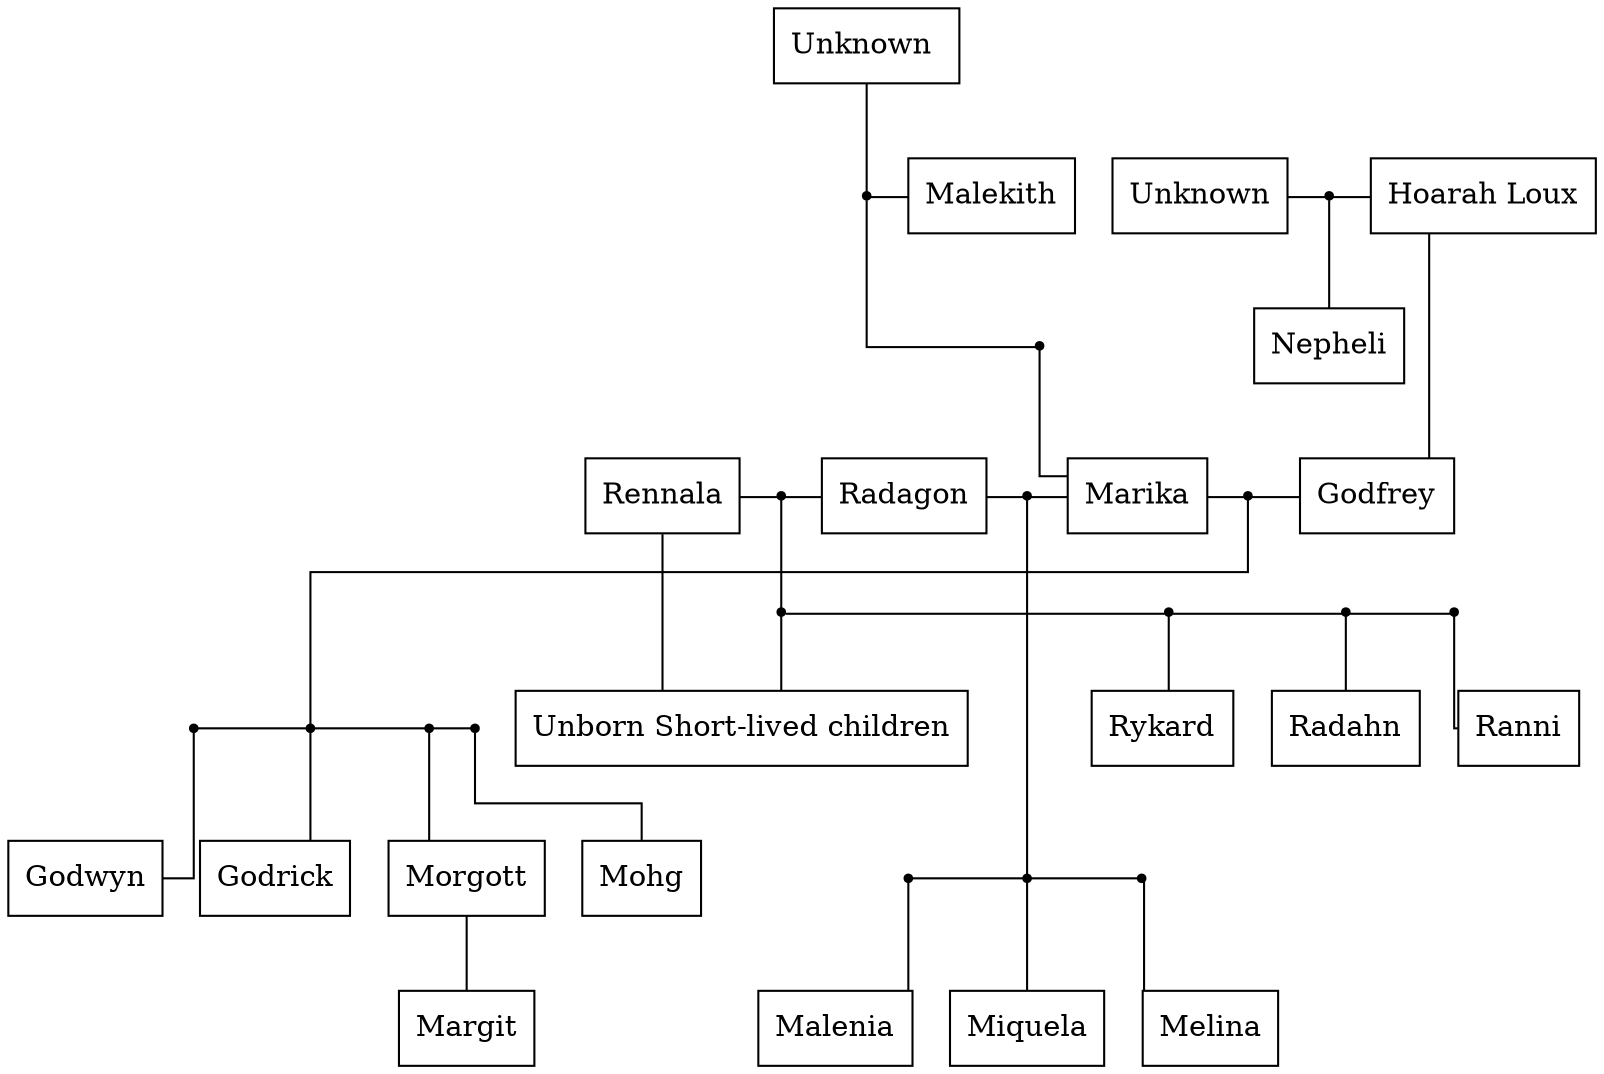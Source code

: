 digraph simpsons {  
  edge [dir = none];
  graph [splines = ortho];

  subgraph Generationstart {
    rank = same
    "Unknown " [shape = box]
  }

  subgraph Generation0 {
    rank = same

    Malekith [shape = box]
    UnknownSon [shape = point]

    Unknown [shape = box]
    "Hoarah Loux" [shape = box]
    UnknownandHoarah [shape = point]
    Unknown -> UnknownandHoarah
    UnknownandHoarah -> "Hoarah Loux"
  }
  UnknownSon -> Malekith
  "Unknown " -> UnknownSon 
  
  subgraph Generation0Children {
    rank = same
    MarikaPoint [shape = point] 
    Nepheli [shape = box]
  }
  UnknownandHoarah -> Nepheli
  "Hoarah Loux" -> Godfrey
  UnknownSon -> MarikaPoint
  MarikaPoint -> Marika


  subgraph Generation1 {
    rank = same
    
    Godfrey [shape = box]
    GodfreyAndMarika [shape = point]
    Marika [shape = box]
    Radagon [shape = box]
    RadagonAndRennala [shape = point]
    Rennala [shape = box]
    RadagonAndMarika [shape = point]
  }
  Radagon -> RadagonAndMarika
  RadagonAndMarika -> Marika
  Rennala -> RadagonAndRennala
  RadagonAndRennala -> Radagon
  Marika -> GodfreyAndMarika
  GodfreyAndMarika -> Godfrey



  subgraph Generation1Children {
    rank = same
    RykardPoint [shape = point]
    RadahnPoint [shape = point]
    RanniPoint [shape = point]
    UnbornPoint [shape = point]
  }
  RadagonAndRennala -> UnbornPoint
  UnbornPoint -> RykardPoint
  RykardPoint -> RadahnPoint
  RadahnPoint -> RanniPoint
  Rennala -> "Unborn Short-lived children"
  GodfreyAndMarika -> GodrickPoint

  subgraph G2 {
    rank = same
    Rykard [shape = box]
    Radahn [shape = box]
    Ranni [shape = box]
    "Unborn Short-lived children" [shape = box]
    GodwynPoint [shape = point]
    GodrickPoint [shape = point]
    MorgottPoint [shape = point]
    MohgPoint [shape = point]
  }
  RanniPoint -> Ranni
  UnbornPoint -> "Unborn Short-lived children"
  RadahnPoint -> Radahn
  RykardPoint -> Rykard
  GodwynPoint -> GodrickPoint
  GodrickPoint -> MorgottPoint
  MorgottPoint -> MohgPoint

  subgraph G3 {
    rank = same
    Godwyn [shape = box]
    Godrick [shape = box]
    Morgott [shape = box]
    Mohg [shape = box]
    MaleniaPoint [shape = point]
    MiquelaPoint [shape = point]
    MelinaPoint [shape = point]
  }
  RadagonAndMarika -> MiquelaPoint
  GodwynPoint -> Godwyn
  GodrickPoint -> Godrick
  MorgottPoint -> Morgott
  MohgPoint -> Mohg
  MaleniaPoint -> MiquelaPoint
  MiquelaPoint -> MelinaPoint

  subgraph G4 {
    rank = same
    Malenia [shape = box]
    Miquela [shape = box]
    Melina [shape = box]
    Margit [shape = box]
  }
  Morgott -> Margit
  MaleniaPoint -> Malenia
  MiquelaPoint -> Miquela
  MelinaPoint -> Melina
  

}
